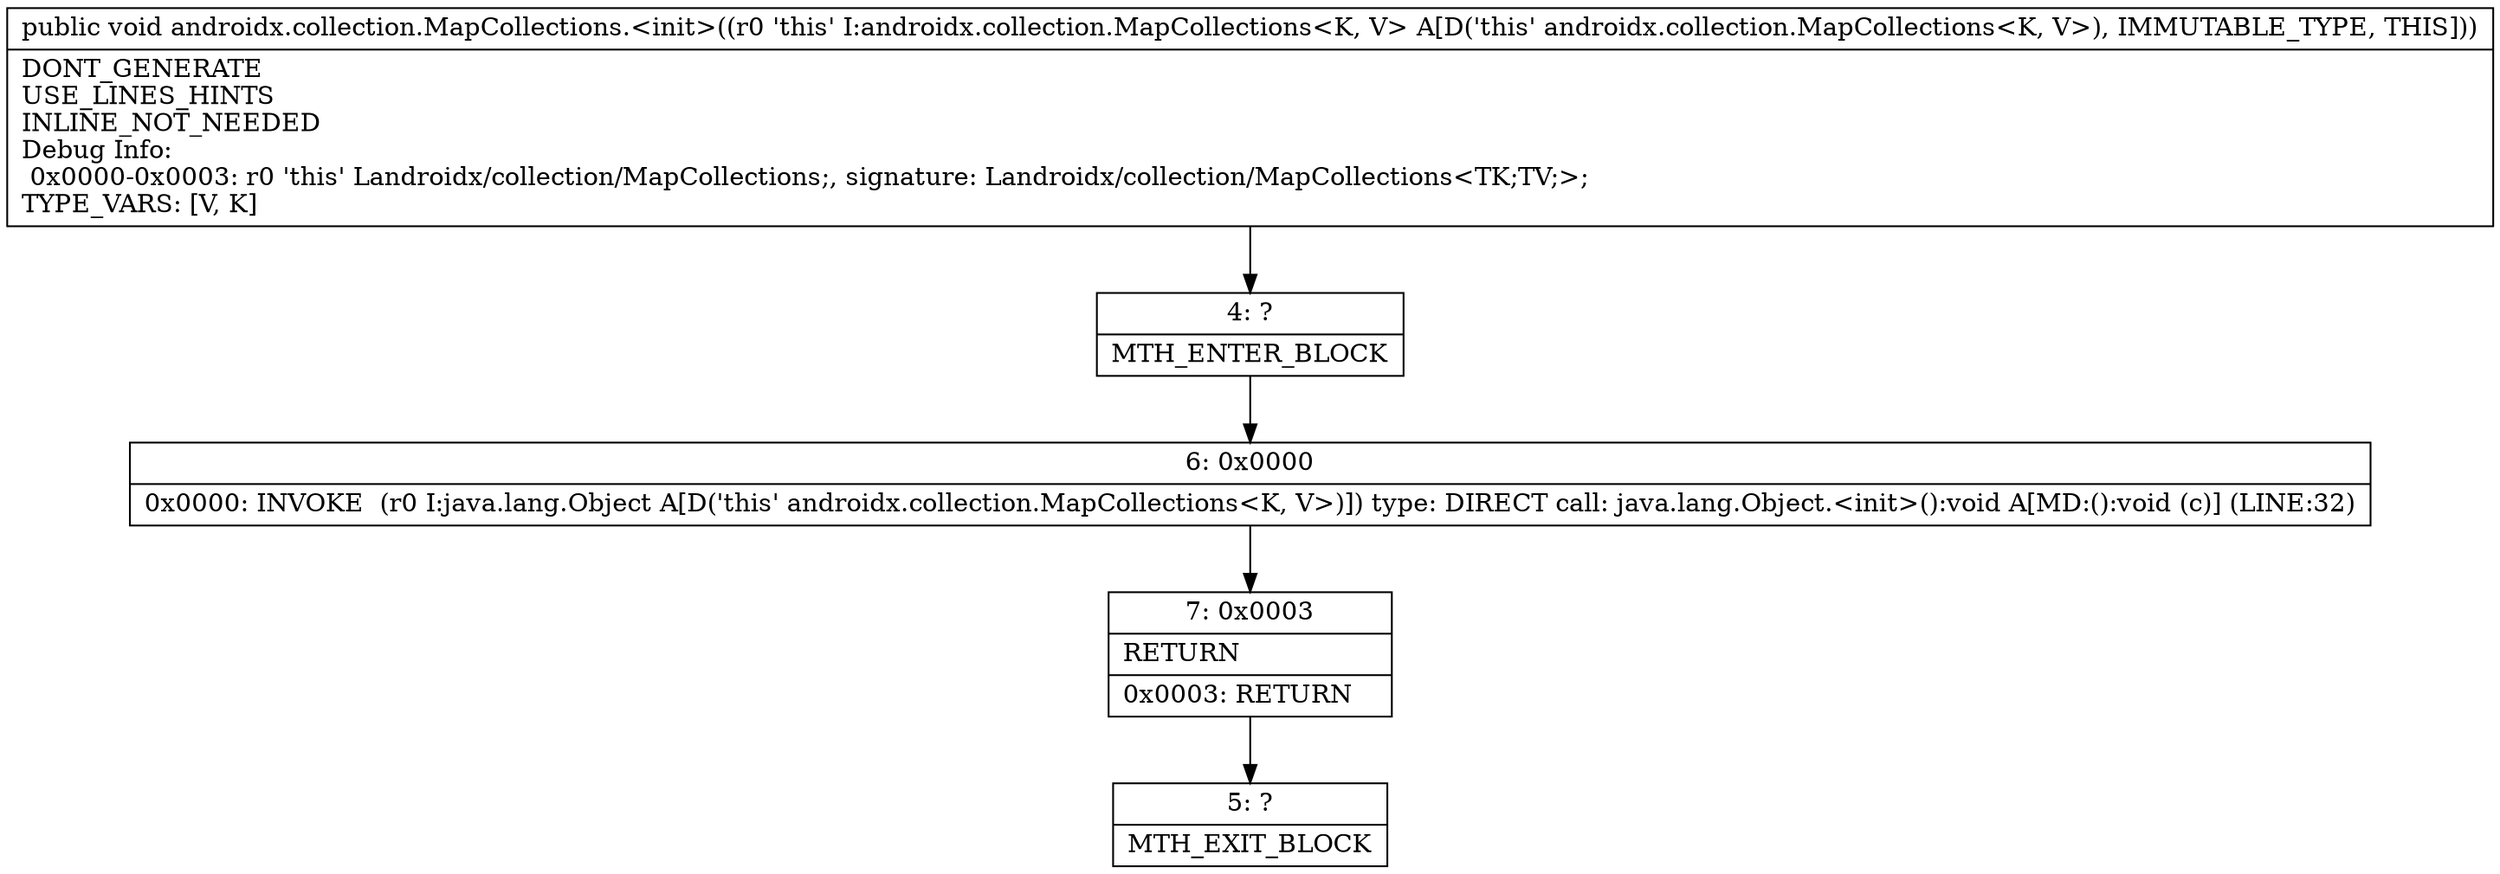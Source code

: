 digraph "CFG forandroidx.collection.MapCollections.\<init\>()V" {
Node_4 [shape=record,label="{4\:\ ?|MTH_ENTER_BLOCK\l}"];
Node_6 [shape=record,label="{6\:\ 0x0000|0x0000: INVOKE  (r0 I:java.lang.Object A[D('this' androidx.collection.MapCollections\<K, V\>)]) type: DIRECT call: java.lang.Object.\<init\>():void A[MD:():void (c)] (LINE:32)\l}"];
Node_7 [shape=record,label="{7\:\ 0x0003|RETURN\l|0x0003: RETURN   \l}"];
Node_5 [shape=record,label="{5\:\ ?|MTH_EXIT_BLOCK\l}"];
MethodNode[shape=record,label="{public void androidx.collection.MapCollections.\<init\>((r0 'this' I:androidx.collection.MapCollections\<K, V\> A[D('this' androidx.collection.MapCollections\<K, V\>), IMMUTABLE_TYPE, THIS]))  | DONT_GENERATE\lUSE_LINES_HINTS\lINLINE_NOT_NEEDED\lDebug Info:\l  0x0000\-0x0003: r0 'this' Landroidx\/collection\/MapCollections;, signature: Landroidx\/collection\/MapCollections\<TK;TV;\>;\lTYPE_VARS: [V, K]\l}"];
MethodNode -> Node_4;Node_4 -> Node_6;
Node_6 -> Node_7;
Node_7 -> Node_5;
}

